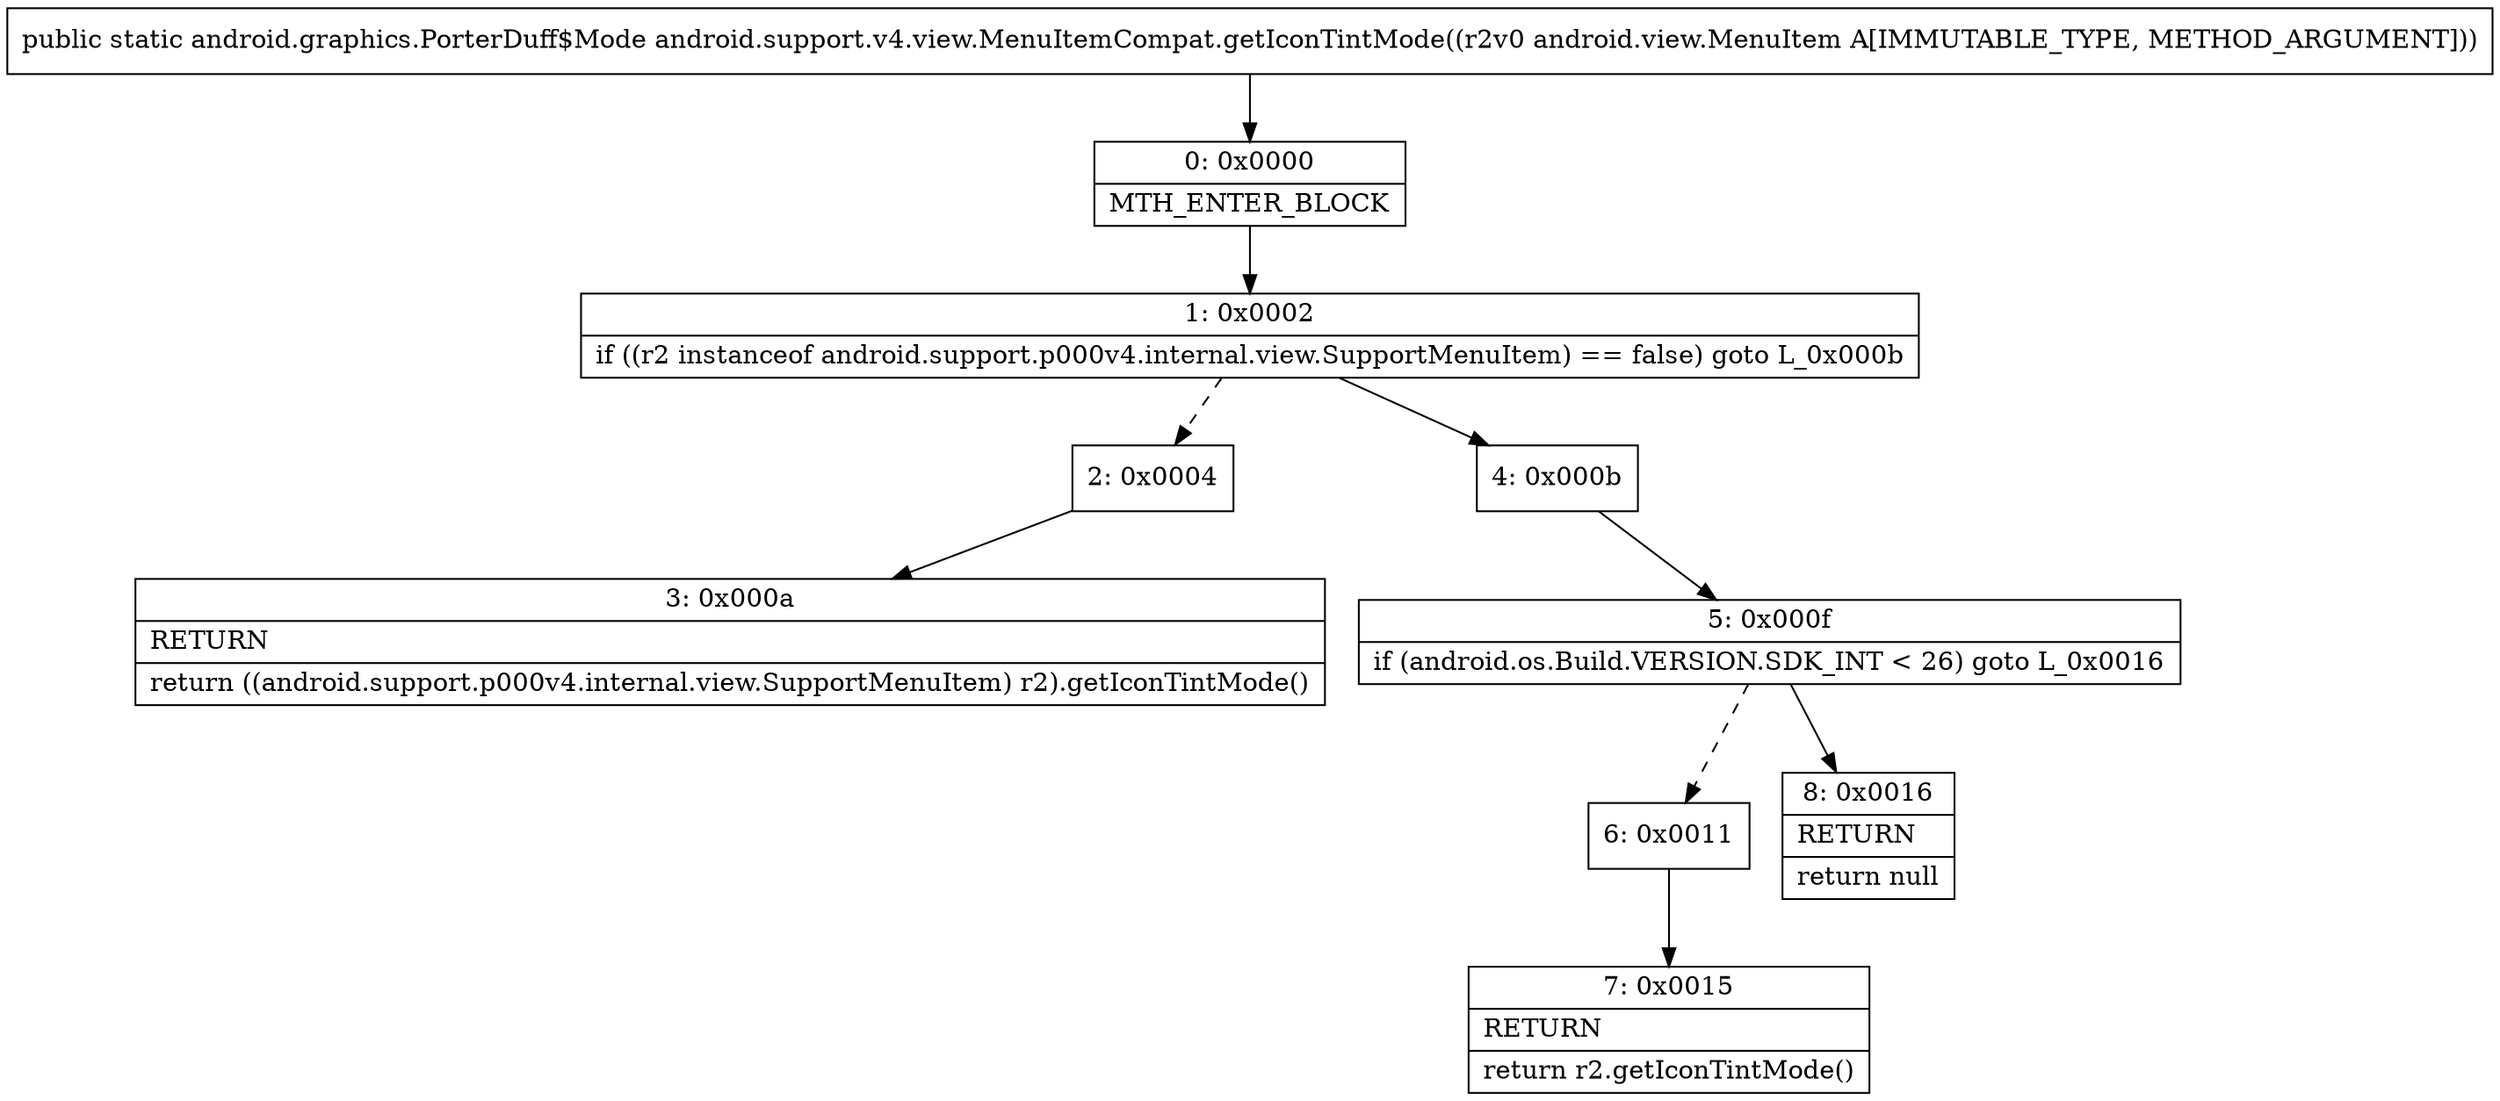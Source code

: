 digraph "CFG forandroid.support.v4.view.MenuItemCompat.getIconTintMode(Landroid\/view\/MenuItem;)Landroid\/graphics\/PorterDuff$Mode;" {
Node_0 [shape=record,label="{0\:\ 0x0000|MTH_ENTER_BLOCK\l}"];
Node_1 [shape=record,label="{1\:\ 0x0002|if ((r2 instanceof android.support.p000v4.internal.view.SupportMenuItem) == false) goto L_0x000b\l}"];
Node_2 [shape=record,label="{2\:\ 0x0004}"];
Node_3 [shape=record,label="{3\:\ 0x000a|RETURN\l|return ((android.support.p000v4.internal.view.SupportMenuItem) r2).getIconTintMode()\l}"];
Node_4 [shape=record,label="{4\:\ 0x000b}"];
Node_5 [shape=record,label="{5\:\ 0x000f|if (android.os.Build.VERSION.SDK_INT \< 26) goto L_0x0016\l}"];
Node_6 [shape=record,label="{6\:\ 0x0011}"];
Node_7 [shape=record,label="{7\:\ 0x0015|RETURN\l|return r2.getIconTintMode()\l}"];
Node_8 [shape=record,label="{8\:\ 0x0016|RETURN\l|return null\l}"];
MethodNode[shape=record,label="{public static android.graphics.PorterDuff$Mode android.support.v4.view.MenuItemCompat.getIconTintMode((r2v0 android.view.MenuItem A[IMMUTABLE_TYPE, METHOD_ARGUMENT])) }"];
MethodNode -> Node_0;
Node_0 -> Node_1;
Node_1 -> Node_2[style=dashed];
Node_1 -> Node_4;
Node_2 -> Node_3;
Node_4 -> Node_5;
Node_5 -> Node_6[style=dashed];
Node_5 -> Node_8;
Node_6 -> Node_7;
}


